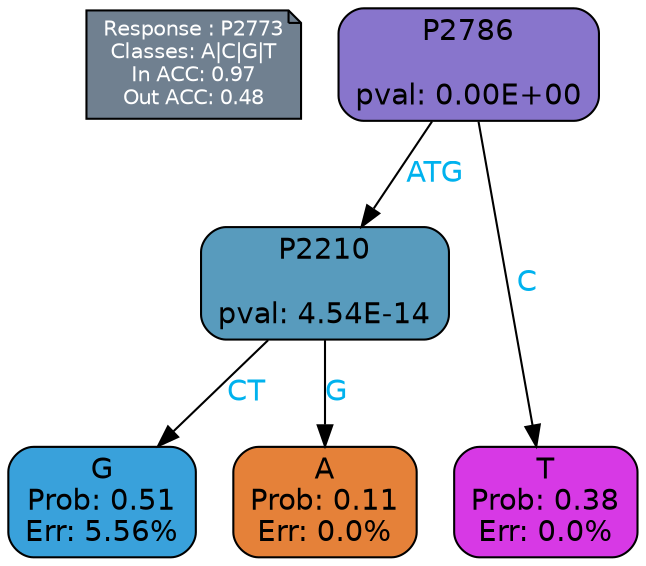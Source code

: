 digraph Tree {
node [shape=box, style="filled, rounded", color="black", fontname=helvetica] ;
graph [ranksep=equally, splines=polylines, bgcolor=transparent, dpi=600] ;
edge [fontname=helvetica] ;
LEGEND [label="Response : P2773
Classes: A|C|G|T
In ACC: 0.97
Out ACC: 0.48
",shape=note,align=left,style=filled,fillcolor="slategray",fontcolor="white",fontsize=10];1 [label="P2786

pval: 0.00E+00", fillcolor="#8875cc"] ;
2 [label="P2210

pval: 4.54E-14", fillcolor="#589bbd"] ;
3 [label="G
Prob: 0.51
Err: 5.56%", fillcolor="#39a1db"] ;
4 [label="A
Prob: 0.11
Err: 0.0%", fillcolor="#e58139"] ;
5 [label="T
Prob: 0.38
Err: 0.0%", fillcolor="#d739e5"] ;
1 -> 2 [label="ATG",fontcolor=deepskyblue2] ;
1 -> 5 [label="C",fontcolor=deepskyblue2] ;
2 -> 3 [label="CT",fontcolor=deepskyblue2] ;
2 -> 4 [label="G",fontcolor=deepskyblue2] ;
{rank = same; 3;4;5;}{rank = same; LEGEND;1;}}